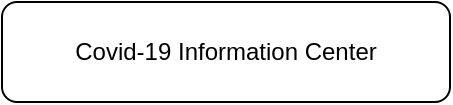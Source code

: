 <mxfile version="14.6.10" type="github">
  <diagram id="eMDRjAzCHqSsySHm6xyu" name="Page-1">
    <mxGraphModel dx="1422" dy="756" grid="1" gridSize="10" guides="1" tooltips="1" connect="1" arrows="1" fold="1" page="1" pageScale="1" pageWidth="827" pageHeight="1169" math="0" shadow="0">
      <root>
        <mxCell id="0" />
        <mxCell id="1" parent="0" />
        <mxCell id="j4jTZ7e2hNYMvXi3JBT9-1" value="Covid-19 Information Center" style="rounded=1;whiteSpace=wrap;html=1;" vertex="1" parent="1">
          <mxGeometry x="320" y="40" width="224" height="50" as="geometry" />
        </mxCell>
      </root>
    </mxGraphModel>
  </diagram>
</mxfile>
